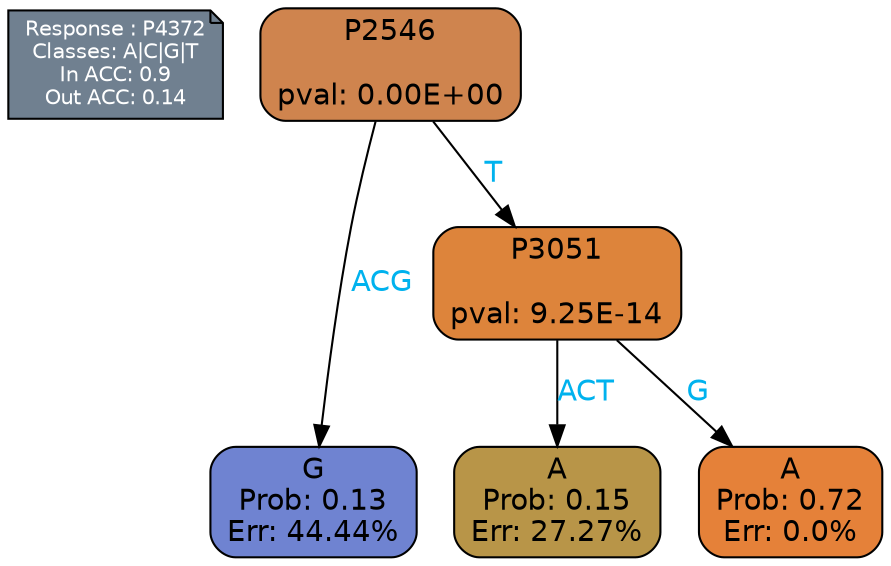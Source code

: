 digraph Tree {
node [shape=box, style="filled, rounded", color="black", fontname=helvetica] ;
graph [ranksep=equally, splines=polylines, bgcolor=transparent, dpi=600] ;
edge [fontname=helvetica] ;
LEGEND [label="Response : P4372
Classes: A|C|G|T
In ACC: 0.9
Out ACC: 0.14
",shape=note,align=left,style=filled,fillcolor="slategray",fontcolor="white",fontsize=10];1 [label="P2546

pval: 0.00E+00", fillcolor="#cf844e"] ;
2 [label="G
Prob: 0.13
Err: 44.44%", fillcolor="#6f83d1"] ;
3 [label="P3051

pval: 9.25E-14", fillcolor="#dd843b"] ;
4 [label="A
Prob: 0.15
Err: 27.27%", fillcolor="#b89548"] ;
5 [label="A
Prob: 0.72
Err: 0.0%", fillcolor="#e58139"] ;
1 -> 2 [label="ACG",fontcolor=deepskyblue2] ;
1 -> 3 [label="T",fontcolor=deepskyblue2] ;
3 -> 4 [label="ACT",fontcolor=deepskyblue2] ;
3 -> 5 [label="G",fontcolor=deepskyblue2] ;
{rank = same; 2;4;5;}{rank = same; LEGEND;1;}}